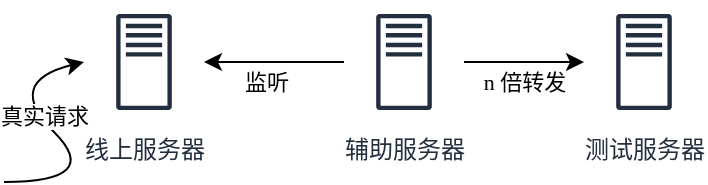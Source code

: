 <mxfile version="20.6.2" type="github">
  <diagram id="40VHqAJIUO3yhUrBy_g6" name="第 1 页">
    <mxGraphModel dx="1412" dy="698" grid="1" gridSize="10" guides="1" tooltips="1" connect="1" arrows="1" fold="1" page="1" pageScale="1" pageWidth="827" pageHeight="1169" math="0" shadow="0">
      <root>
        <mxCell id="0" />
        <mxCell id="1" parent="0" />
        <mxCell id="Wi0llat1we86UDGzMUcu-1" value="线上服务器" style="sketch=0;outlineConnect=0;fontColor=#232F3E;gradientColor=none;strokeColor=#232F3E;fillColor=#ffffff;dashed=0;verticalLabelPosition=bottom;verticalAlign=top;align=center;html=1;fontSize=12;fontStyle=0;aspect=fixed;shape=mxgraph.aws4.resourceIcon;resIcon=mxgraph.aws4.traditional_server;points=[[0,0.5,0,0,0],[1,0.5,0,0,0]];fontFamily=Times New Roman;" parent="1" vertex="1">
          <mxGeometry x="70" y="100" width="60" height="60" as="geometry" />
        </mxCell>
        <mxCell id="Wi0llat1we86UDGzMUcu-3" value="测试服务器" style="sketch=0;outlineConnect=0;fontColor=#232F3E;gradientColor=none;strokeColor=#232F3E;fillColor=#ffffff;dashed=0;verticalLabelPosition=bottom;verticalAlign=top;align=center;html=1;fontSize=12;fontStyle=0;aspect=fixed;shape=mxgraph.aws4.resourceIcon;resIcon=mxgraph.aws4.traditional_server;points=[[0,0.5,0,0,0]];fontFamily=Times New Roman;" parent="1" vertex="1">
          <mxGeometry x="320" y="100" width="60" height="60" as="geometry" />
        </mxCell>
        <mxCell id="Wi0llat1we86UDGzMUcu-12" style="edgeStyle=orthogonalEdgeStyle;rounded=0;orthogonalLoop=1;jettySize=auto;html=1;exitX=0;exitY=0.5;exitDx=0;exitDy=0;exitPerimeter=0;entryX=1;entryY=0.5;entryDx=0;entryDy=0;entryPerimeter=0;fillColor=#0D0D0D;fontFamily=Times New Roman;" parent="1" source="Wi0llat1we86UDGzMUcu-4" target="Wi0llat1we86UDGzMUcu-1" edge="1">
          <mxGeometry relative="1" as="geometry" />
        </mxCell>
        <mxCell id="Wi0llat1we86UDGzMUcu-15" value="监听" style="edgeLabel;html=1;align=center;verticalAlign=middle;resizable=0;points=[];fontFamily=Times New Roman;" parent="Wi0llat1we86UDGzMUcu-12" vertex="1" connectable="0">
          <mxGeometry x="0.133" relative="1" as="geometry">
            <mxPoint y="10" as="offset" />
          </mxGeometry>
        </mxCell>
        <mxCell id="Wi0llat1we86UDGzMUcu-13" style="edgeStyle=orthogonalEdgeStyle;rounded=0;orthogonalLoop=1;jettySize=auto;html=1;exitX=1;exitY=0.5;exitDx=0;exitDy=0;exitPerimeter=0;entryX=0;entryY=0.5;entryDx=0;entryDy=0;entryPerimeter=0;fillColor=#0D0D0D;fontFamily=Times New Roman;" parent="1" source="Wi0llat1we86UDGzMUcu-4" target="Wi0llat1we86UDGzMUcu-3" edge="1">
          <mxGeometry relative="1" as="geometry" />
        </mxCell>
        <mxCell id="Wi0llat1we86UDGzMUcu-16" value="n 倍转发" style="edgeLabel;html=1;align=center;verticalAlign=middle;resizable=0;points=[];fontFamily=Times New Roman;" parent="Wi0llat1we86UDGzMUcu-13" vertex="1" connectable="0">
          <mxGeometry x="-0.2" y="-2" relative="1" as="geometry">
            <mxPoint x="6" y="8" as="offset" />
          </mxGeometry>
        </mxCell>
        <mxCell id="Wi0llat1we86UDGzMUcu-4" value="辅助服务器" style="sketch=0;outlineConnect=0;fontColor=#232F3E;gradientColor=none;strokeColor=#232F3E;fillColor=#ffffff;dashed=0;verticalLabelPosition=bottom;verticalAlign=top;align=center;html=1;fontSize=12;fontStyle=0;aspect=fixed;shape=mxgraph.aws4.resourceIcon;resIcon=mxgraph.aws4.traditional_server;points=[[0,0.5,0,0,0],[1,0.5,0,0,0]];fontFamily=Times New Roman;" parent="1" vertex="1">
          <mxGeometry x="200" y="100" width="60" height="60" as="geometry" />
        </mxCell>
        <mxCell id="Wi0llat1we86UDGzMUcu-8" value="" style="curved=1;endArrow=classic;html=1;rounded=0;fillColor=#0D0D0D;fontFamily=Times New Roman;" parent="1" edge="1">
          <mxGeometry width="50" height="50" relative="1" as="geometry">
            <mxPoint x="30" y="190" as="sourcePoint" />
            <mxPoint x="70" y="130" as="targetPoint" />
            <Array as="points">
              <mxPoint x="80" y="190" />
              <mxPoint x="30" y="140" />
            </Array>
          </mxGeometry>
        </mxCell>
        <mxCell id="Wi0llat1we86UDGzMUcu-9" value="真实请求" style="edgeLabel;html=1;align=center;verticalAlign=middle;resizable=0;points=[];fontFamily=Times New Roman;" parent="Wi0llat1we86UDGzMUcu-8" vertex="1" connectable="0">
          <mxGeometry x="0.175" y="-2" relative="1" as="geometry">
            <mxPoint as="offset" />
          </mxGeometry>
        </mxCell>
      </root>
    </mxGraphModel>
  </diagram>
</mxfile>
